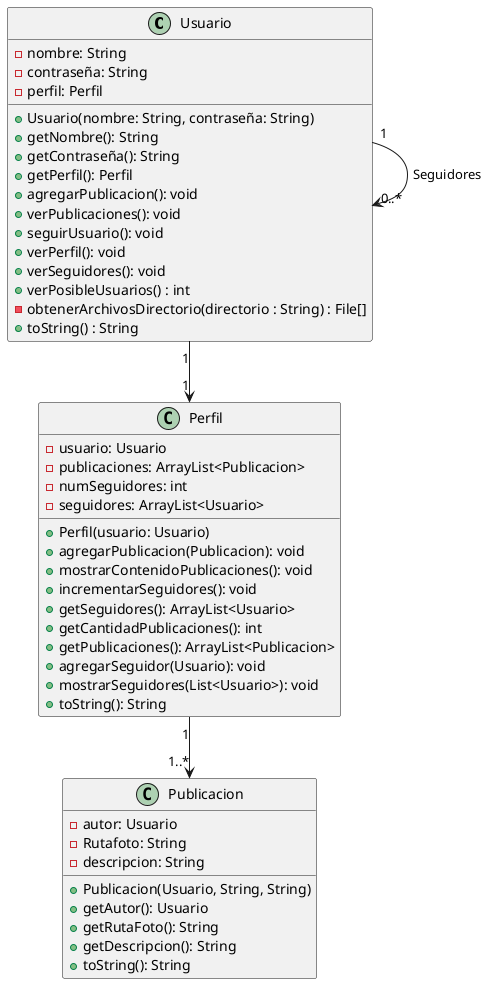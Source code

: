 @startuml

class Usuario {
  -nombre: String
  -contraseña: String
  -perfil: Perfil
  +Usuario(nombre: String, contraseña: String)
  +getNombre(): String
  +getContraseña(): String
  +getPerfil(): Perfil
  +agregarPublicacion(): void
  +verPublicaciones(): void
  +seguirUsuario(): void
  +verPerfil(): void
  +verSeguidores(): void
  + verPosibleUsuarios() : int
  - obtenerArchivosDirectorio(directorio : String) : File[]
  + toString() : String
}

class Perfil {
  -usuario: Usuario
  -publicaciones: ArrayList<Publicacion>
  -numSeguidores: int
  -seguidores: ArrayList<Usuario>
  +Perfil(usuario: Usuario)
  +agregarPublicacion(Publicacion): void
  +mostrarContenidoPublicaciones(): void
  +incrementarSeguidores(): void
  +getSeguidores(): ArrayList<Usuario>
  +getCantidadPublicaciones(): int
  +getPublicaciones(): ArrayList<Publicacion>
  +agregarSeguidor(Usuario): void
  +mostrarSeguidores(List<Usuario>): void
  +toString(): String
}

class Publicacion {
  -autor: Usuario
  -Rutafoto: String
  -descripcion: String
  +Publicacion(Usuario, String, String)
  +getAutor(): Usuario
  +getRutaFoto(): String
  +getDescripcion(): String
  +toString(): String
}

Usuario "1" --> "1" Perfil
Perfil "1" --> "1..*" Publicacion
Usuario "1" --> "0..*" Usuario:Seguidores

@enduml